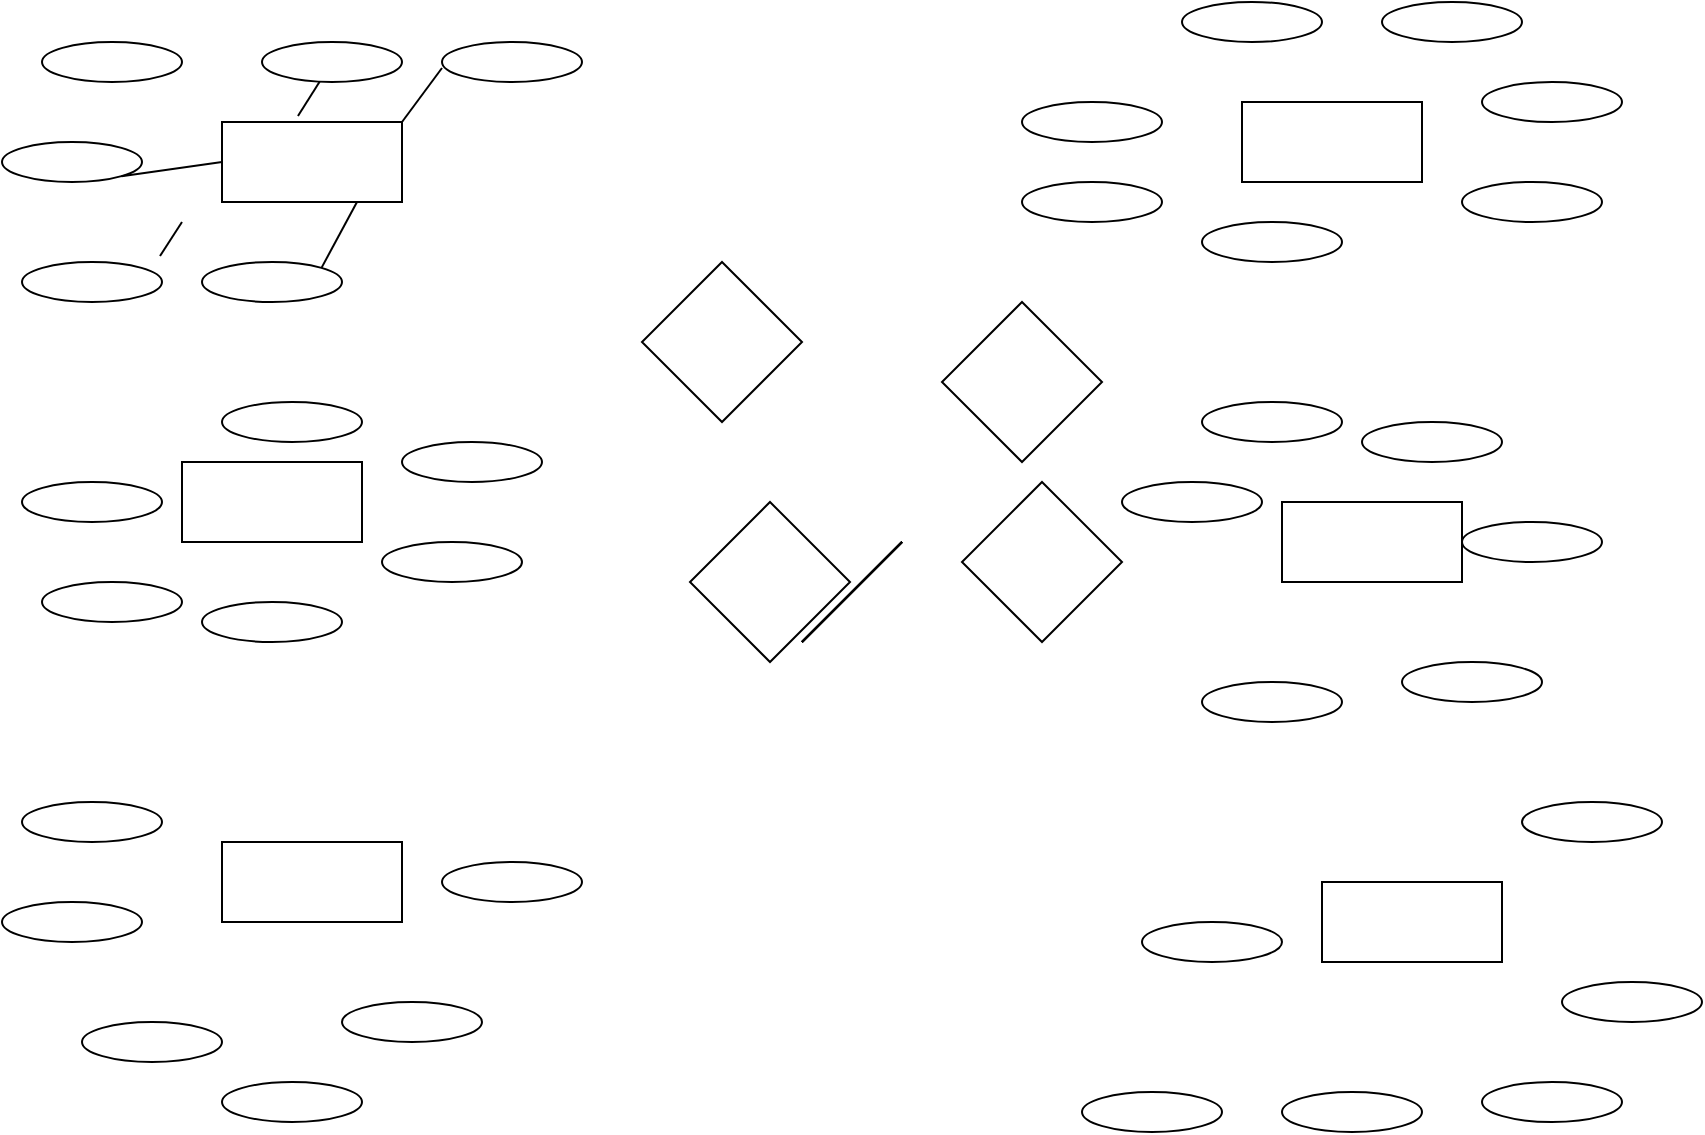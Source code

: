 <mxfile version="24.9.3">
  <diagram name="Page-1" id="9xTL8JW_pF0Zao5JqkRH">
    <mxGraphModel dx="1941" dy="600" grid="1" gridSize="10" guides="1" tooltips="1" connect="1" arrows="1" fold="1" page="1" pageScale="1" pageWidth="827" pageHeight="1169" math="0" shadow="0">
      <root>
        <mxCell id="0" />
        <mxCell id="1" parent="0" />
        <mxCell id="jKfGHm6Wn0UQcCkNIMik-2" value="" style="rounded=0;whiteSpace=wrap;html=1;" parent="1" vertex="1">
          <mxGeometry x="100" y="80" width="90" height="40" as="geometry" />
        </mxCell>
        <mxCell id="jKfGHm6Wn0UQcCkNIMik-3" value="" style="rounded=0;whiteSpace=wrap;html=1;" parent="1" vertex="1">
          <mxGeometry x="610" y="70" width="90" height="40" as="geometry" />
        </mxCell>
        <mxCell id="jKfGHm6Wn0UQcCkNIMik-7" value="" style="rounded=0;whiteSpace=wrap;html=1;" parent="1" vertex="1">
          <mxGeometry x="630" y="270" width="90" height="40" as="geometry" />
        </mxCell>
        <mxCell id="jKfGHm6Wn0UQcCkNIMik-9" value="" style="rounded=0;whiteSpace=wrap;html=1;" parent="1" vertex="1">
          <mxGeometry x="650" y="460" width="90" height="40" as="geometry" />
        </mxCell>
        <mxCell id="jKfGHm6Wn0UQcCkNIMik-10" value="" style="rounded=0;whiteSpace=wrap;html=1;" parent="1" vertex="1">
          <mxGeometry x="100" y="440" width="90" height="40" as="geometry" />
        </mxCell>
        <mxCell id="jKfGHm6Wn0UQcCkNIMik-11" value="" style="rounded=0;whiteSpace=wrap;html=1;" parent="1" vertex="1">
          <mxGeometry x="80" y="250" width="90" height="40" as="geometry" />
        </mxCell>
        <mxCell id="jKfGHm6Wn0UQcCkNIMik-20" value="" style="rhombus;whiteSpace=wrap;html=1;" parent="1" vertex="1">
          <mxGeometry x="470" y="260" width="80" height="80" as="geometry" />
        </mxCell>
        <mxCell id="jKfGHm6Wn0UQcCkNIMik-21" value="" style="rhombus;whiteSpace=wrap;html=1;" parent="1" vertex="1">
          <mxGeometry x="334" y="270" width="80" height="80" as="geometry" />
        </mxCell>
        <mxCell id="jKfGHm6Wn0UQcCkNIMik-23" value="" style="rhombus;whiteSpace=wrap;html=1;" parent="1" vertex="1">
          <mxGeometry x="460" y="170" width="80" height="80" as="geometry" />
        </mxCell>
        <mxCell id="jKfGHm6Wn0UQcCkNIMik-24" value="" style="rhombus;whiteSpace=wrap;html=1;" parent="1" vertex="1">
          <mxGeometry x="310" y="150" width="80" height="80" as="geometry" />
        </mxCell>
        <mxCell id="jKfGHm6Wn0UQcCkNIMik-27" value="" style="ellipse;whiteSpace=wrap;html=1;" parent="1" vertex="1">
          <mxGeometry x="120" y="40" width="70" height="20" as="geometry" />
        </mxCell>
        <mxCell id="jKfGHm6Wn0UQcCkNIMik-28" value="" style="ellipse;whiteSpace=wrap;html=1;" parent="1" vertex="1">
          <mxGeometry x="10" y="40" width="70" height="20" as="geometry" />
        </mxCell>
        <mxCell id="jKfGHm6Wn0UQcCkNIMik-29" value="" style="ellipse;whiteSpace=wrap;html=1;" parent="1" vertex="1">
          <mxGeometry x="-10" y="90" width="70" height="20" as="geometry" />
        </mxCell>
        <mxCell id="jKfGHm6Wn0UQcCkNIMik-30" value="" style="ellipse;whiteSpace=wrap;html=1;" parent="1" vertex="1">
          <mxGeometry y="150" width="70" height="20" as="geometry" />
        </mxCell>
        <mxCell id="jKfGHm6Wn0UQcCkNIMik-31" value="" style="ellipse;whiteSpace=wrap;html=1;" parent="1" vertex="1">
          <mxGeometry x="210" y="40" width="70" height="20" as="geometry" />
        </mxCell>
        <mxCell id="jKfGHm6Wn0UQcCkNIMik-32" value="" style="ellipse;whiteSpace=wrap;html=1;" parent="1" vertex="1">
          <mxGeometry x="90" y="150" width="70" height="20" as="geometry" />
        </mxCell>
        <mxCell id="jKfGHm6Wn0UQcCkNIMik-34" value="" style="ellipse;whiteSpace=wrap;html=1;" parent="1" vertex="1">
          <mxGeometry x="720" y="110" width="70" height="20" as="geometry" />
        </mxCell>
        <mxCell id="jKfGHm6Wn0UQcCkNIMik-35" value="" style="ellipse;whiteSpace=wrap;html=1;" parent="1" vertex="1">
          <mxGeometry x="730" y="60" width="70" height="20" as="geometry" />
        </mxCell>
        <mxCell id="jKfGHm6Wn0UQcCkNIMik-36" value="" style="ellipse;whiteSpace=wrap;html=1;" parent="1" vertex="1">
          <mxGeometry x="680" y="20" width="70" height="20" as="geometry" />
        </mxCell>
        <mxCell id="jKfGHm6Wn0UQcCkNIMik-37" value="" style="ellipse;whiteSpace=wrap;html=1;" parent="1" vertex="1">
          <mxGeometry x="590" y="130" width="70" height="20" as="geometry" />
        </mxCell>
        <mxCell id="jKfGHm6Wn0UQcCkNIMik-38" value="" style="ellipse;whiteSpace=wrap;html=1;" parent="1" vertex="1">
          <mxGeometry x="500" y="110" width="70" height="20" as="geometry" />
        </mxCell>
        <mxCell id="jKfGHm6Wn0UQcCkNIMik-39" value="" style="ellipse;whiteSpace=wrap;html=1;" parent="1" vertex="1">
          <mxGeometry x="500" y="70" width="70" height="20" as="geometry" />
        </mxCell>
        <mxCell id="jKfGHm6Wn0UQcCkNIMik-40" value="" style="ellipse;whiteSpace=wrap;html=1;" parent="1" vertex="1">
          <mxGeometry x="580" y="20" width="70" height="20" as="geometry" />
        </mxCell>
        <mxCell id="jKfGHm6Wn0UQcCkNIMik-41" value="" style="ellipse;whiteSpace=wrap;html=1;" parent="1" vertex="1">
          <mxGeometry x="10" y="310" width="70" height="20" as="geometry" />
        </mxCell>
        <mxCell id="jKfGHm6Wn0UQcCkNIMik-42" value="" style="ellipse;whiteSpace=wrap;html=1;" parent="1" vertex="1">
          <mxGeometry x="90" y="320" width="70" height="20" as="geometry" />
        </mxCell>
        <mxCell id="jKfGHm6Wn0UQcCkNIMik-43" value="" style="ellipse;whiteSpace=wrap;html=1;" parent="1" vertex="1">
          <mxGeometry x="180" y="290" width="70" height="20" as="geometry" />
        </mxCell>
        <mxCell id="jKfGHm6Wn0UQcCkNIMik-44" value="" style="ellipse;whiteSpace=wrap;html=1;" parent="1" vertex="1">
          <mxGeometry x="190" y="240" width="70" height="20" as="geometry" />
        </mxCell>
        <mxCell id="jKfGHm6Wn0UQcCkNIMik-45" value="" style="ellipse;whiteSpace=wrap;html=1;" parent="1" vertex="1">
          <mxGeometry x="100" y="220" width="70" height="20" as="geometry" />
        </mxCell>
        <mxCell id="jKfGHm6Wn0UQcCkNIMik-46" value="" style="ellipse;whiteSpace=wrap;html=1;" parent="1" vertex="1">
          <mxGeometry y="260" width="70" height="20" as="geometry" />
        </mxCell>
        <mxCell id="jKfGHm6Wn0UQcCkNIMik-48" value="" style="ellipse;whiteSpace=wrap;html=1;" parent="1" vertex="1">
          <mxGeometry x="590" y="220" width="70" height="20" as="geometry" />
        </mxCell>
        <mxCell id="jKfGHm6Wn0UQcCkNIMik-49" value="" style="ellipse;whiteSpace=wrap;html=1;" parent="1" vertex="1">
          <mxGeometry x="560" y="480" width="70" height="20" as="geometry" />
        </mxCell>
        <mxCell id="jKfGHm6Wn0UQcCkNIMik-50" value="" style="ellipse;whiteSpace=wrap;html=1;" parent="1" vertex="1">
          <mxGeometry x="750" y="420" width="70" height="20" as="geometry" />
        </mxCell>
        <mxCell id="jKfGHm6Wn0UQcCkNIMik-51" value="" style="ellipse;whiteSpace=wrap;html=1;" parent="1" vertex="1">
          <mxGeometry x="770" y="510" width="70" height="20" as="geometry" />
        </mxCell>
        <mxCell id="jKfGHm6Wn0UQcCkNIMik-52" value="" style="ellipse;whiteSpace=wrap;html=1;" parent="1" vertex="1">
          <mxGeometry x="730" y="560" width="70" height="20" as="geometry" />
        </mxCell>
        <mxCell id="jKfGHm6Wn0UQcCkNIMik-53" value="" style="ellipse;whiteSpace=wrap;html=1;" parent="1" vertex="1">
          <mxGeometry x="630" y="565" width="70" height="20" as="geometry" />
        </mxCell>
        <mxCell id="jKfGHm6Wn0UQcCkNIMik-54" value="" style="ellipse;whiteSpace=wrap;html=1;" parent="1" vertex="1">
          <mxGeometry x="530" y="565" width="70" height="20" as="geometry" />
        </mxCell>
        <mxCell id="jKfGHm6Wn0UQcCkNIMik-55" value="" style="ellipse;whiteSpace=wrap;html=1;" parent="1" vertex="1">
          <mxGeometry x="210" y="450" width="70" height="20" as="geometry" />
        </mxCell>
        <mxCell id="jKfGHm6Wn0UQcCkNIMik-56" value="" style="ellipse;whiteSpace=wrap;html=1;" parent="1" vertex="1">
          <mxGeometry x="160" y="520" width="70" height="20" as="geometry" />
        </mxCell>
        <mxCell id="jKfGHm6Wn0UQcCkNIMik-57" value="" style="ellipse;whiteSpace=wrap;html=1;" parent="1" vertex="1">
          <mxGeometry x="100" y="560" width="70" height="20" as="geometry" />
        </mxCell>
        <mxCell id="jKfGHm6Wn0UQcCkNIMik-58" value="" style="ellipse;whiteSpace=wrap;html=1;" parent="1" vertex="1">
          <mxGeometry x="30" y="530" width="70" height="20" as="geometry" />
        </mxCell>
        <mxCell id="jKfGHm6Wn0UQcCkNIMik-59" value="" style="ellipse;whiteSpace=wrap;html=1;" parent="1" vertex="1">
          <mxGeometry x="-10" y="470" width="70" height="20" as="geometry" />
        </mxCell>
        <mxCell id="jKfGHm6Wn0UQcCkNIMik-60" value="" style="ellipse;whiteSpace=wrap;html=1;" parent="1" vertex="1">
          <mxGeometry y="420" width="70" height="20" as="geometry" />
        </mxCell>
        <mxCell id="jKfGHm6Wn0UQcCkNIMik-63" value="" style="ellipse;whiteSpace=wrap;html=1;" parent="1" vertex="1">
          <mxGeometry x="670" y="230" width="70" height="20" as="geometry" />
        </mxCell>
        <mxCell id="jKfGHm6Wn0UQcCkNIMik-64" value="" style="ellipse;whiteSpace=wrap;html=1;" parent="1" vertex="1">
          <mxGeometry x="550" y="260" width="70" height="20" as="geometry" />
        </mxCell>
        <mxCell id="jKfGHm6Wn0UQcCkNIMik-65" value="" style="ellipse;whiteSpace=wrap;html=1;" parent="1" vertex="1">
          <mxGeometry x="720" y="280" width="70" height="20" as="geometry" />
        </mxCell>
        <mxCell id="jKfGHm6Wn0UQcCkNIMik-66" value="" style="ellipse;whiteSpace=wrap;html=1;" parent="1" vertex="1">
          <mxGeometry x="690" y="350" width="70" height="20" as="geometry" />
        </mxCell>
        <mxCell id="jKfGHm6Wn0UQcCkNIMik-67" value="" style="ellipse;whiteSpace=wrap;html=1;" parent="1" vertex="1">
          <mxGeometry x="590" y="360" width="70" height="20" as="geometry" />
        </mxCell>
        <mxCell id="jKfGHm6Wn0UQcCkNIMik-68" value="" style="endArrow=none;html=1;rounded=0;" parent="1" edge="1">
          <mxGeometry width="50" height="50" relative="1" as="geometry">
            <mxPoint x="390" y="340" as="sourcePoint" />
            <mxPoint x="440" y="290" as="targetPoint" />
          </mxGeometry>
        </mxCell>
        <mxCell id="jKfGHm6Wn0UQcCkNIMik-77" value="" style="endArrow=none;html=1;rounded=0;" parent="1" edge="1">
          <mxGeometry width="50" height="50" relative="1" as="geometry">
            <mxPoint x="390" y="340" as="sourcePoint" />
            <mxPoint x="440" y="290" as="targetPoint" />
          </mxGeometry>
        </mxCell>
        <mxCell id="jKfGHm6Wn0UQcCkNIMik-79" value="" style="endArrow=none;html=1;rounded=0;" parent="1" edge="1">
          <mxGeometry width="50" height="50" relative="1" as="geometry">
            <mxPoint x="390" y="340" as="sourcePoint" />
            <mxPoint x="440" y="290" as="targetPoint" />
          </mxGeometry>
        </mxCell>
        <mxCell id="jKfGHm6Wn0UQcCkNIMik-80" value="" style="endArrow=none;html=1;rounded=0;" parent="1" edge="1">
          <mxGeometry width="50" height="50" relative="1" as="geometry">
            <mxPoint x="390" y="340" as="sourcePoint" />
            <mxPoint x="440" y="290" as="targetPoint" />
          </mxGeometry>
        </mxCell>
        <mxCell id="jKfGHm6Wn0UQcCkNIMik-82" value="" style="endArrow=none;html=1;rounded=0;" parent="1" edge="1">
          <mxGeometry width="50" height="50" relative="1" as="geometry">
            <mxPoint x="390" y="340" as="sourcePoint" />
            <mxPoint x="440" y="290" as="targetPoint" />
          </mxGeometry>
        </mxCell>
        <mxCell id="jKfGHm6Wn0UQcCkNIMik-83" value="" style="endArrow=none;html=1;rounded=0;exitX=1;exitY=1;exitDx=0;exitDy=0;" parent="1" source="jKfGHm6Wn0UQcCkNIMik-29" edge="1">
          <mxGeometry width="50" height="50" relative="1" as="geometry">
            <mxPoint x="50" y="150" as="sourcePoint" />
            <mxPoint x="100" y="100" as="targetPoint" />
          </mxGeometry>
        </mxCell>
        <mxCell id="jKfGHm6Wn0UQcCkNIMik-84" value="" style="endArrow=none;html=1;rounded=0;entryX=0.422;entryY=-0.075;entryDx=0;entryDy=0;entryPerimeter=0;" parent="1" source="jKfGHm6Wn0UQcCkNIMik-27" target="jKfGHm6Wn0UQcCkNIMik-2" edge="1">
          <mxGeometry width="50" height="50" relative="1" as="geometry">
            <mxPoint x="60" y="117" as="sourcePoint" />
            <mxPoint x="130" y="90" as="targetPoint" />
          </mxGeometry>
        </mxCell>
        <mxCell id="jKfGHm6Wn0UQcCkNIMik-85" value="" style="endArrow=none;html=1;rounded=0;entryX=1;entryY=0;entryDx=0;entryDy=0;" parent="1" target="jKfGHm6Wn0UQcCkNIMik-2" edge="1">
          <mxGeometry width="50" height="50" relative="1" as="geometry">
            <mxPoint x="210" y="53" as="sourcePoint" />
            <mxPoint x="199" y="70" as="targetPoint" />
          </mxGeometry>
        </mxCell>
        <mxCell id="jKfGHm6Wn0UQcCkNIMik-86" value="" style="endArrow=none;html=1;rounded=0;entryX=0.422;entryY=-0.075;entryDx=0;entryDy=0;entryPerimeter=0;" parent="1" edge="1">
          <mxGeometry width="50" height="50" relative="1" as="geometry">
            <mxPoint x="80" y="130" as="sourcePoint" />
            <mxPoint x="69" y="147" as="targetPoint" />
          </mxGeometry>
        </mxCell>
        <mxCell id="jKfGHm6Wn0UQcCkNIMik-87" value="" style="endArrow=none;html=1;rounded=0;entryX=1;entryY=0;entryDx=0;entryDy=0;exitX=0.75;exitY=1;exitDx=0;exitDy=0;" parent="1" source="jKfGHm6Wn0UQcCkNIMik-2" target="jKfGHm6Wn0UQcCkNIMik-32" edge="1">
          <mxGeometry width="50" height="50" relative="1" as="geometry">
            <mxPoint x="179" y="90" as="sourcePoint" />
            <mxPoint x="168" y="107" as="targetPoint" />
          </mxGeometry>
        </mxCell>
      </root>
    </mxGraphModel>
  </diagram>
</mxfile>
